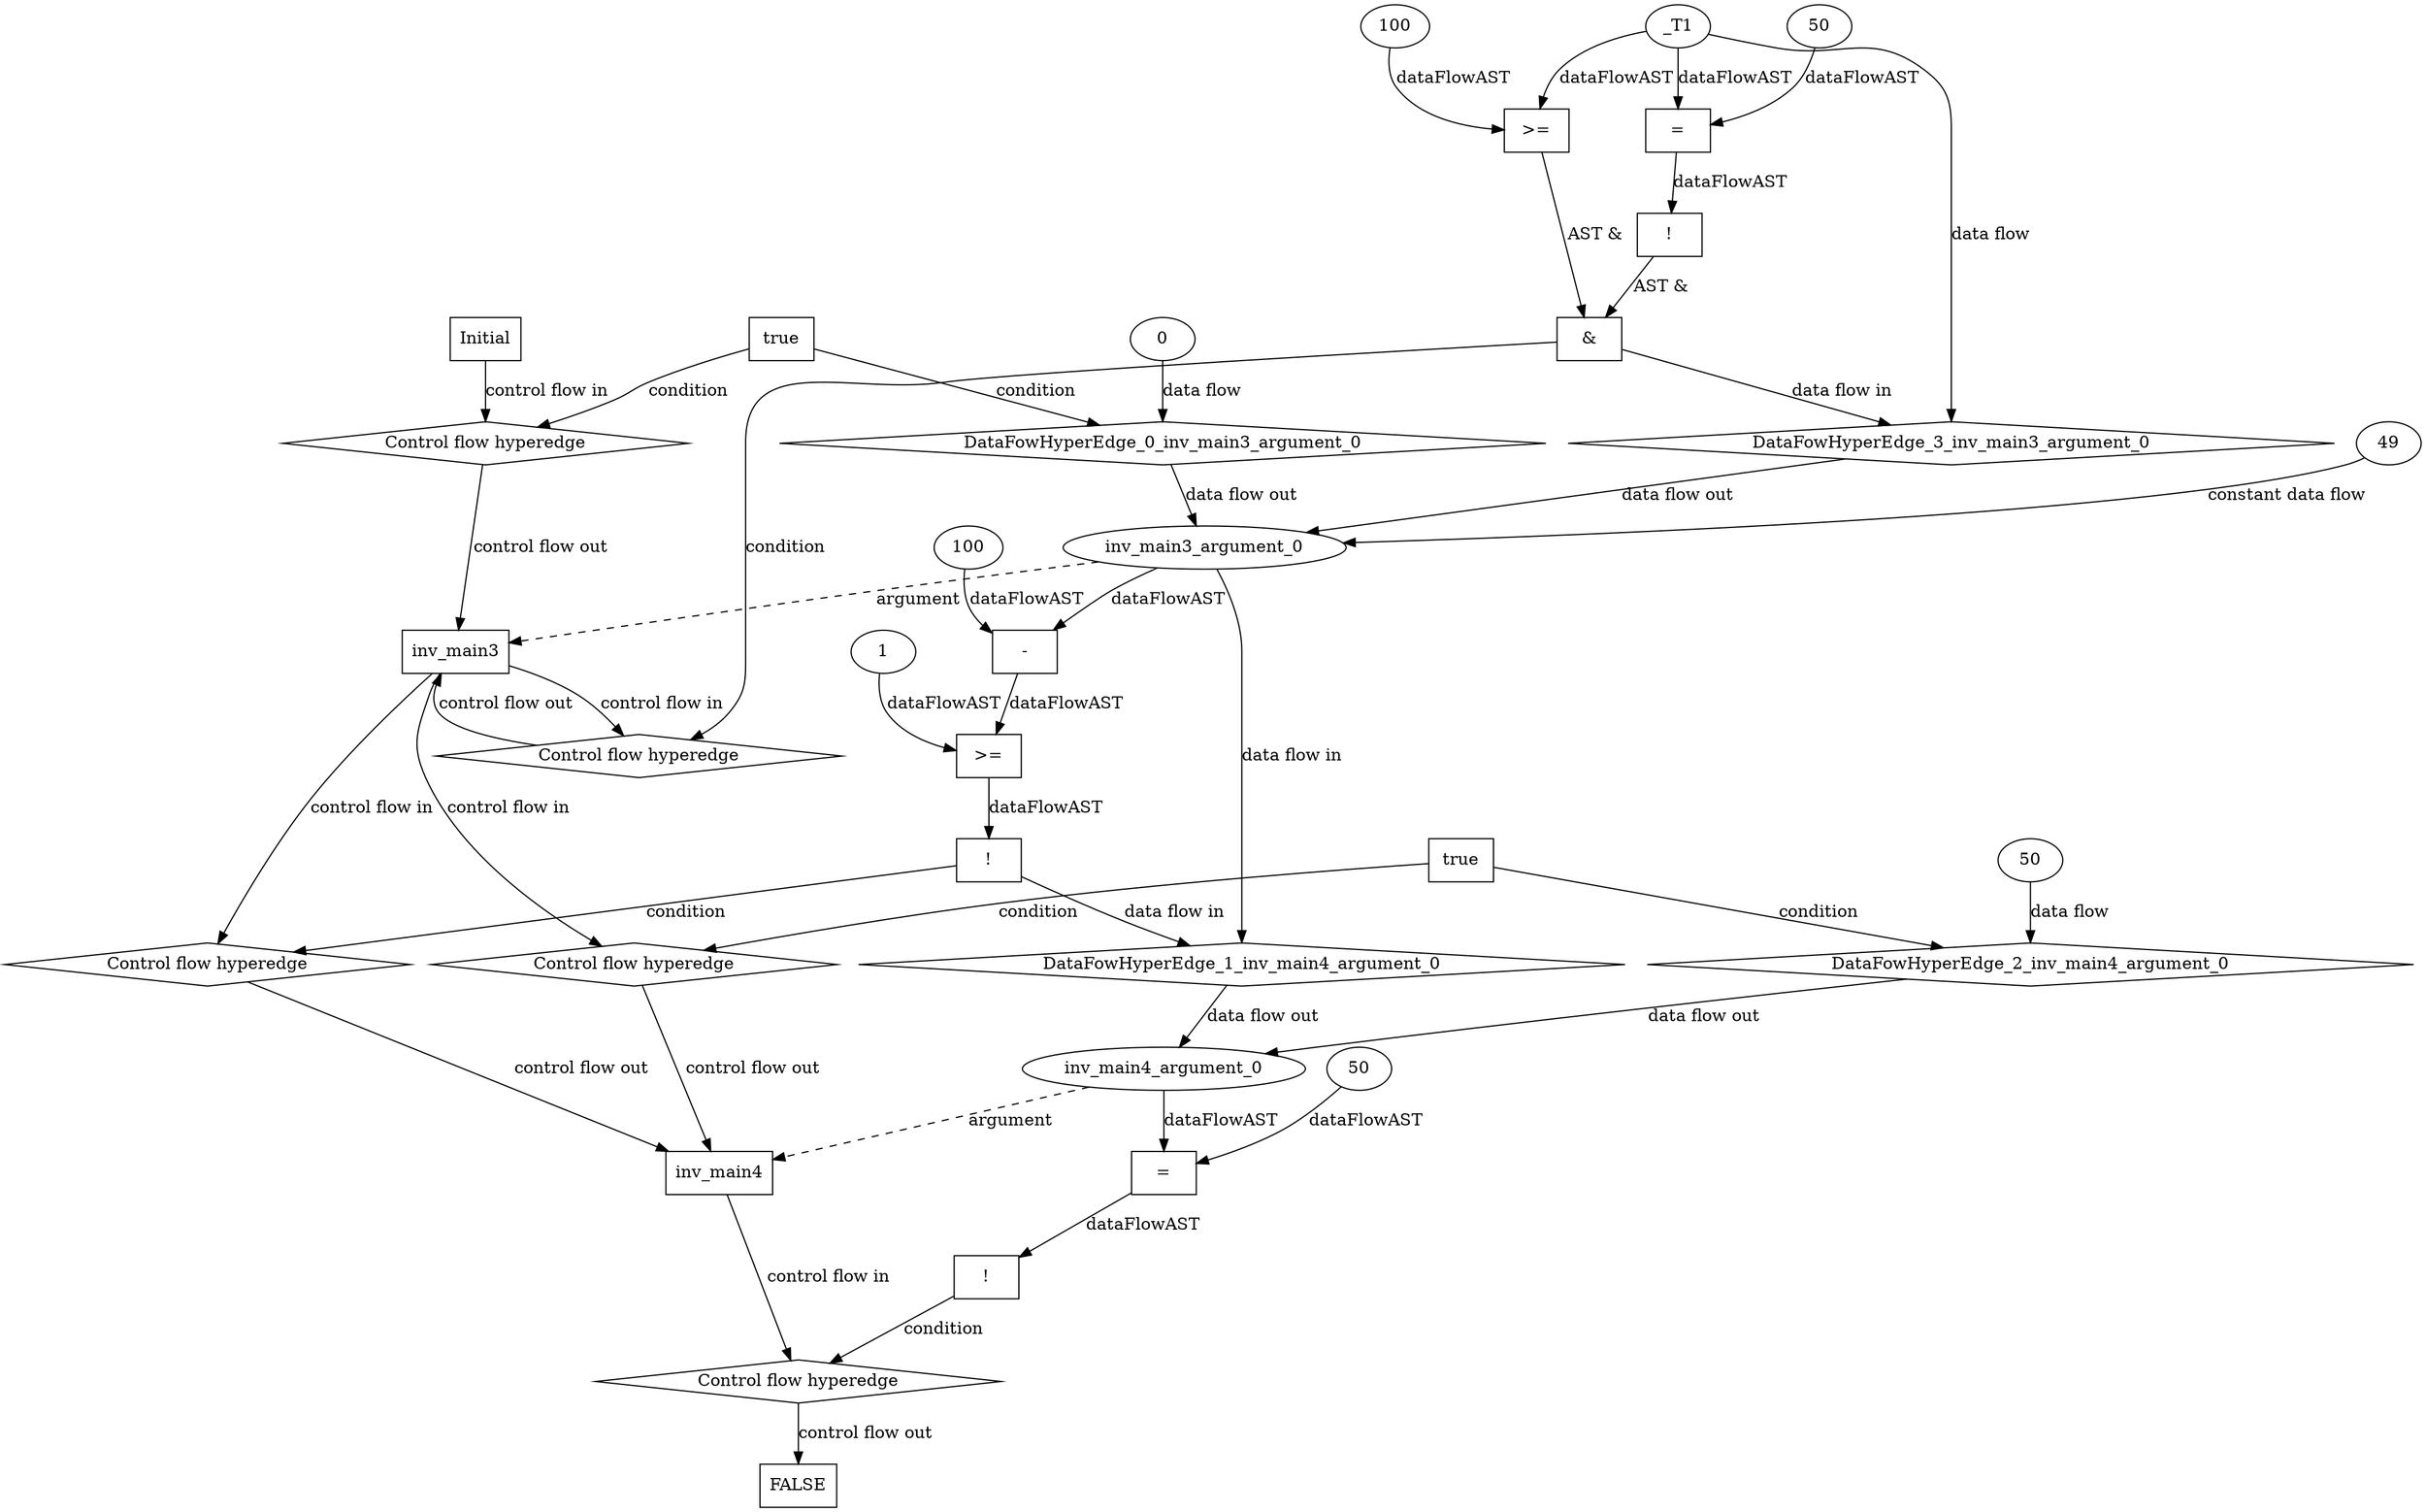 digraph dag {
"inv_main3" [label="inv_main3" nodeName="inv_main3" class=cfn  shape="rect"];
"inv_main4" [label="inv_main4" nodeName="inv_main4" class=cfn  shape="rect"];
FALSE [label="FALSE" nodeName=FALSE class=cfn  shape="rect"];
Initial [label="Initial" nodeName=Initial class=cfn  shape="rect"];
ControlFowHyperEdge_0 [label="Control flow hyperedge" nodeName=ControlFowHyperEdge_0 class=controlFlowHyperEdge shape="diamond"];
"Initial" -> ControlFowHyperEdge_0 [label="control flow in"]
ControlFowHyperEdge_0 -> "inv_main3" [label="control flow out"]
ControlFowHyperEdge_1 [label="Control flow hyperedge" nodeName=ControlFowHyperEdge_1 class=controlFlowHyperEdge shape="diamond"];
"inv_main3" -> ControlFowHyperEdge_1 [label="control flow in"]
ControlFowHyperEdge_1 -> "inv_main4" [label="control flow out"]
ControlFowHyperEdge_2 [label="Control flow hyperedge" nodeName=ControlFowHyperEdge_2 class=controlFlowHyperEdge shape="diamond"];
"inv_main3" -> ControlFowHyperEdge_2 [label="control flow in"]
ControlFowHyperEdge_2 -> "inv_main4" [label="control flow out"]
ControlFowHyperEdge_3 [label="Control flow hyperedge" nodeName=ControlFowHyperEdge_3 class=controlFlowHyperEdge shape="diamond"];
"inv_main3" -> ControlFowHyperEdge_3 [label="control flow in"]
ControlFowHyperEdge_3 -> "inv_main3" [label="control flow out"]
ControlFowHyperEdge_4 [label="Control flow hyperedge" nodeName=ControlFowHyperEdge_4 class=controlFlowHyperEdge shape="diamond"];
"inv_main4" -> ControlFowHyperEdge_4 [label="control flow in"]
ControlFowHyperEdge_4 -> "FALSE" [label="control flow out"]
"inv_main3_argument_0" [label="inv_main3_argument_0" nodeName=argument0 class=argument  head="inv_main3" shape="oval"];
"inv_main3_argument_0" -> "inv_main3"[label="argument" style="dashed"]
"inv_main4_argument_0" [label="inv_main4_argument_0" nodeName=argument0 class=argument  head="inv_main4" shape="oval"];
"inv_main4_argument_0" -> "inv_main4"[label="argument" style="dashed"]

"true_0" [label="true" nodeName="true_0" class=true shape="rect"];
"true_0" -> "ControlFowHyperEdge_0" [label="condition"];
"xxxinv_main3___Initial_0xxxdataFlow_0_node_0" [label="0" nodeName="xxxinv_main3___Initial_0xxxdataFlow_0_node_0" class=Literal ];

"xxxinv_main3___Initial_0xxxdataFlow_0_node_0" -> "DataFowHyperEdge_0_inv_main3_argument_0" [label="data flow"];
"xxxinv_main4___inv_main3_1xxxguard_0_node_0" [label="!" nodeName="xxxinv_main4___inv_main3_1xxxguard_0_node_0" class=Operator shape="rect"];
"xxxinv_main4___inv_main3_1xxxguard_0_node_1" [label=">=" nodeName="xxxinv_main4___inv_main3_1xxxguard_0_node_1" class=Operator  shape="rect"];
"xxxinv_main4___inv_main3_1xxxguard_0_node_2" [label="-" nodeName="xxxinv_main4___inv_main3_1xxxguard_0_node_2" class= Operator shape="rect"];
"xxxinv_main4___inv_main3_1xxxguard_0_node_3" [label="100" nodeName="xxxinv_main4___inv_main3_1xxxguard_0_node_3" class=Literal ];
"xxxinv_main4___inv_main3_1xxxguard_0_node_5" [label="1" nodeName="xxxinv_main4___inv_main3_1xxxguard_0_node_5" class=Literal ];
"xxxinv_main4___inv_main3_1xxxguard_0_node_1" -> "xxxinv_main4___inv_main3_1xxxguard_0_node_0"[label="dataFlowAST"]
"xxxinv_main4___inv_main3_1xxxguard_0_node_2" -> "xxxinv_main4___inv_main3_1xxxguard_0_node_1"[label="dataFlowAST"]
"xxxinv_main4___inv_main3_1xxxguard_0_node_5" -> "xxxinv_main4___inv_main3_1xxxguard_0_node_1"[label="dataFlowAST"]
"xxxinv_main4___inv_main3_1xxxguard_0_node_3" -> "xxxinv_main4___inv_main3_1xxxguard_0_node_2"[label="dataFlowAST"]
"inv_main3_argument_0" -> "xxxinv_main4___inv_main3_1xxxguard_0_node_2"[label="dataFlowAST"]

"xxxinv_main4___inv_main3_1xxxguard_0_node_0" -> "ControlFowHyperEdge_1" [label="condition"];
"true_2" [label="true" nodeName="true_2" class=true shape="rect"];
"true_2" -> "ControlFowHyperEdge_2" [label="condition"];
"xxxinv_main4___inv_main3_2xxxdataFlow_0_node_0" [label="50" nodeName="xxxinv_main4___inv_main3_2xxxdataFlow_0_node_0" class=Literal ];

"xxxinv_main4___inv_main3_2xxxdataFlow_0_node_0" -> "DataFowHyperEdge_2_inv_main4_argument_0" [label="data flow"];
"xxxinv_main3___inv_main3_3xxx_and" [label="&" nodeName="xxxinv_main3___inv_main3_3xxx_and" class=Operator shape="rect"];
"xxxinv_main3___inv_main3_3xxxguard_0_node_0" [label=">=" nodeName="xxxinv_main3___inv_main3_3xxxguard_0_node_0" class=Operator  shape="rect"];
"xxxinv_main3___inv_main3_3xxxguard_0_node_1" [label="100" nodeName="xxxinv_main3___inv_main3_3xxxguard_0_node_1" class=Literal ];
"xxxinv_main3___inv_main3_3xxxguard_0_node_1" -> "xxxinv_main3___inv_main3_3xxxguard_0_node_0"[label="dataFlowAST"]
"xxxinv_main3___inv_main3_3xxxdataFlow_0_node_0" -> "xxxinv_main3___inv_main3_3xxxguard_0_node_0"[label="dataFlowAST"]

"xxxinv_main3___inv_main3_3xxxguard_0_node_0" -> "xxxinv_main3___inv_main3_3xxx_and" [label="AST &"];
"xxxinv_main3___inv_main3_3xxxguard1_node_0" [label="!" nodeName="xxxinv_main3___inv_main3_3xxxguard1_node_0" class=Operator shape="rect"];
"xxxinv_main3___inv_main3_3xxxguard1_node_1" [label="=" nodeName="xxxinv_main3___inv_main3_3xxxguard1_node_1" class=Operator  shape="rect"];
"xxxinv_main3___inv_main3_3xxxguard1_node_3" [label="50" nodeName="xxxinv_main3___inv_main3_3xxxguard1_node_3" class=Literal ];
"xxxinv_main3___inv_main3_3xxxguard1_node_1" -> "xxxinv_main3___inv_main3_3xxxguard1_node_0"[label="dataFlowAST"]
"xxxinv_main3___inv_main3_3xxxdataFlow_0_node_0" -> "xxxinv_main3___inv_main3_3xxxguard1_node_1"[label="dataFlowAST"]
"xxxinv_main3___inv_main3_3xxxguard1_node_3" -> "xxxinv_main3___inv_main3_3xxxguard1_node_1"[label="dataFlowAST"]

"xxxinv_main3___inv_main3_3xxxguard1_node_0" -> "xxxinv_main3___inv_main3_3xxx_and" [label="AST &"];
"xxxinv_main3___inv_main3_3xxx_and" -> "ControlFowHyperEdge_3" [label="condition"];
"xxxinv_main3___inv_main3_3xxxdataFlow_0_node_0" [label="_T1" nodeName="xxxinv_main3___inv_main3_3xxxdataFlow_0_node_0" class=Constant ];

"xxxinv_main3___inv_main3_3xxxdataFlow_0_node_0" -> "DataFowHyperEdge_3_inv_main3_argument_0" [label="data flow"];
"xxxFALSE___inv_main4_4xxxguard_0_node_0" [label="!" nodeName="xxxFALSE___inv_main4_4xxxguard_0_node_0" class=Operator shape="rect"];
"xxxFALSE___inv_main4_4xxxguard_0_node_1" [label="=" nodeName="xxxFALSE___inv_main4_4xxxguard_0_node_1" class=Operator  shape="rect"];
"xxxFALSE___inv_main4_4xxxguard_0_node_3" [label="50" nodeName="xxxFALSE___inv_main4_4xxxguard_0_node_3" class=Literal ];
"xxxFALSE___inv_main4_4xxxguard_0_node_1" -> "xxxFALSE___inv_main4_4xxxguard_0_node_0"[label="dataFlowAST"]
"inv_main4_argument_0" -> "xxxFALSE___inv_main4_4xxxguard_0_node_1"[label="dataFlowAST"]
"xxxFALSE___inv_main4_4xxxguard_0_node_3" -> "xxxFALSE___inv_main4_4xxxguard_0_node_1"[label="dataFlowAST"]

"xxxFALSE___inv_main4_4xxxguard_0_node_0" -> "ControlFowHyperEdge_4" [label="condition"];
"DataFowHyperEdge_0_inv_main3_argument_0" [label="DataFowHyperEdge_0_inv_main3_argument_0" nodeName="DataFowHyperEdge_0_inv_main3_argument_0" class=DataFlowHyperedge shape="diamond"];
"DataFowHyperEdge_0_inv_main3_argument_0" -> "inv_main3_argument_0"[label="data flow out"]
"true_0" -> "DataFowHyperEdge_0_inv_main3_argument_0" [label="condition"];
"DataFowHyperEdge_1_inv_main4_argument_0" [label="DataFowHyperEdge_1_inv_main4_argument_0" nodeName="DataFowHyperEdge_1_inv_main4_argument_0" class=DataFlowHyperedge shape="diamond"];
"DataFowHyperEdge_1_inv_main4_argument_0" -> "inv_main4_argument_0"[label="data flow out"]
"xxxinv_main4___inv_main3_1xxxguard_0_node_0" -> "DataFowHyperEdge_1_inv_main4_argument_0"[label="data flow in"]
"DataFowHyperEdge_2_inv_main4_argument_0" [label="DataFowHyperEdge_2_inv_main4_argument_0" nodeName="DataFowHyperEdge_2_inv_main4_argument_0" class=DataFlowHyperedge shape="diamond"];
"DataFowHyperEdge_2_inv_main4_argument_0" -> "inv_main4_argument_0"[label="data flow out"]
"true_2" -> "DataFowHyperEdge_2_inv_main4_argument_0" [label="condition"];
"DataFowHyperEdge_3_inv_main3_argument_0" [label="DataFowHyperEdge_3_inv_main3_argument_0" nodeName="DataFowHyperEdge_3_inv_main3_argument_0" class=DataFlowHyperedge shape="diamond"];
"DataFowHyperEdge_3_inv_main3_argument_0" -> "inv_main3_argument_0"[label="data flow out"]
"xxxinv_main3___inv_main3_3xxx_and" -> "DataFowHyperEdge_3_inv_main3_argument_0"[label="data flow in"]
"xxxinv_main4___inv_main3_2xxxinv_main3_argument_0_constant_49" [label="49" nodeName="xxxinv_main4___inv_main3_2xxxinv_main3_argument_0_constant_49" class=Constant];
"xxxinv_main4___inv_main3_2xxxinv_main3_argument_0_constant_49" -> "inv_main3_argument_0" [label="constant data flow"];
"inv_main3_argument_0" -> "DataFowHyperEdge_1_inv_main4_argument_0"[label="data flow in"]




}
